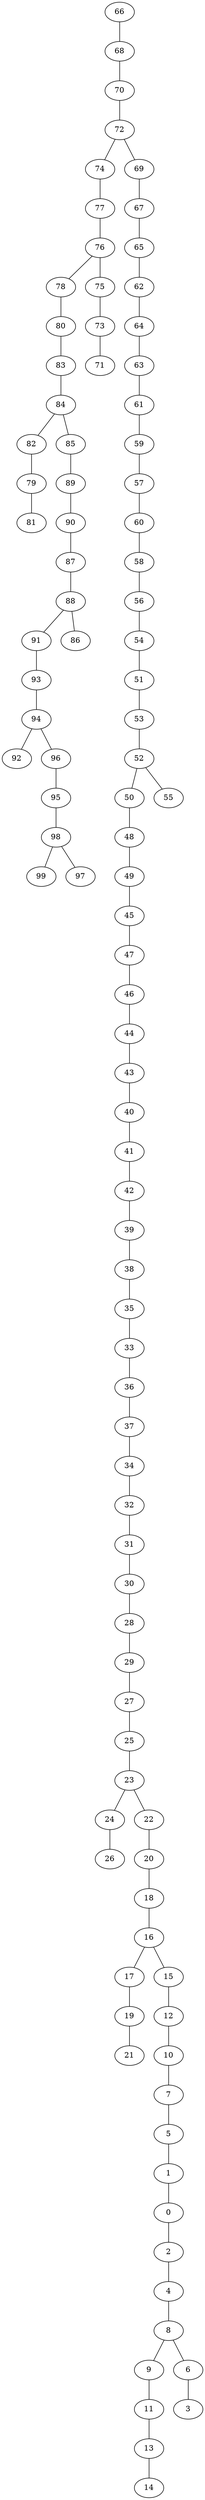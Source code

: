 graph G {
"79";
"5";
"4";
"37";
"88";
"27";
"1";
"33";
"52";
"90";
"62";
"92";
"9";
"13";
"7";
"66";
"84";
"17";
"81";
"26";
"63";
"6";
"93";
"40";
"24";
"3";
"14";
"16";
"64";
"42";
"65";
"35";
"91";
"94";
"36";
"22";
"50";
"30";
"28";
"68";
"89";
"47";
"59";
"83";
"46";
"72";
"39";
"41";
"74";
"15";
"98";
"10";
"78";
"53";
"82";
"56";
"95";
"25";
"44";
"76";
"38";
"73";
"48";
"32";
"75";
"45";
"69";
"20";
"0";
"55";
"60";
"29";
"43";
"49";
"77";
"11";
"18";
"71";
"80";
"99";
"85";
"58";
"57";
"23";
"61";
"96";
"86";
"97";
"67";
"21";
"19";
"34";
"2";
"31";
"8";
"70";
"54";
"87";
"51";
"12";
    "33" -- "36";
    "79" -- "81";
    "7" -- "5";
    "96" -- "95";
    "83" -- "84";
    "62" -- "64";
    "25" -- "23";
    "84" -- "82";
    "63" -- "61";
    "34" -- "32";
    "70" -- "72";
    "61" -- "59";
    "28" -- "29";
    "78" -- "80";
    "31" -- "30";
    "6" -- "3";
    "94" -- "96";
    "51" -- "53";
    "89" -- "90";
    "93" -- "94";
    "64" -- "63";
    "53" -- "52";
    "18" -- "16";
    "0" -- "2";
    "88" -- "86";
    "27" -- "25";
    "8" -- "9";
    "57" -- "60";
    "23" -- "24";
    "17" -- "19";
    "60" -- "58";
    "59" -- "57";
    "35" -- "33";
    "68" -- "70";
    "1" -- "0";
    "32" -- "31";
    "11" -- "13";
    "75" -- "73";
    "43" -- "40";
    "80" -- "83";
    "85" -- "89";
    "36" -- "37";
    "45" -- "47";
    "56" -- "54";
    "29" -- "27";
    "66" -- "68";
    "42" -- "39";
    "65" -- "62";
    "84" -- "85";
    "91" -- "93";
    "39" -- "38";
    "50" -- "48";
    "37" -- "34";
    "10" -- "7";
    "90" -- "87";
    "54" -- "51";
    "88" -- "91";
    "15" -- "12";
    "12" -- "10";
    "74" -- "77";
    "76" -- "75";
    "22" -- "20";
    "98" -- "97";
    "4" -- "8";
    "16" -- "15";
    "13" -- "14";
    "95" -- "98";
    "23" -- "22";
    "72" -- "74";
    "77" -- "76";
    "38" -- "35";
    "20" -- "18";
    "41" -- "42";
    "98" -- "99";
    "72" -- "69";
    "82" -- "79";
    "24" -- "26";
    "5" -- "1";
    "48" -- "49";
    "19" -- "21";
    "44" -- "43";
    "52" -- "50";
    "16" -- "17";
    "73" -- "71";
    "49" -- "45";
    "87" -- "88";
    "67" -- "65";
    "40" -- "41";
    "69" -- "67";
    "46" -- "44";
    "58" -- "56";
    "76" -- "78";
    "9" -- "11";
    "2" -- "4";
    "30" -- "28";
    "94" -- "92";
    "47" -- "46";
    "8" -- "6";
    "52" -- "55";
}
